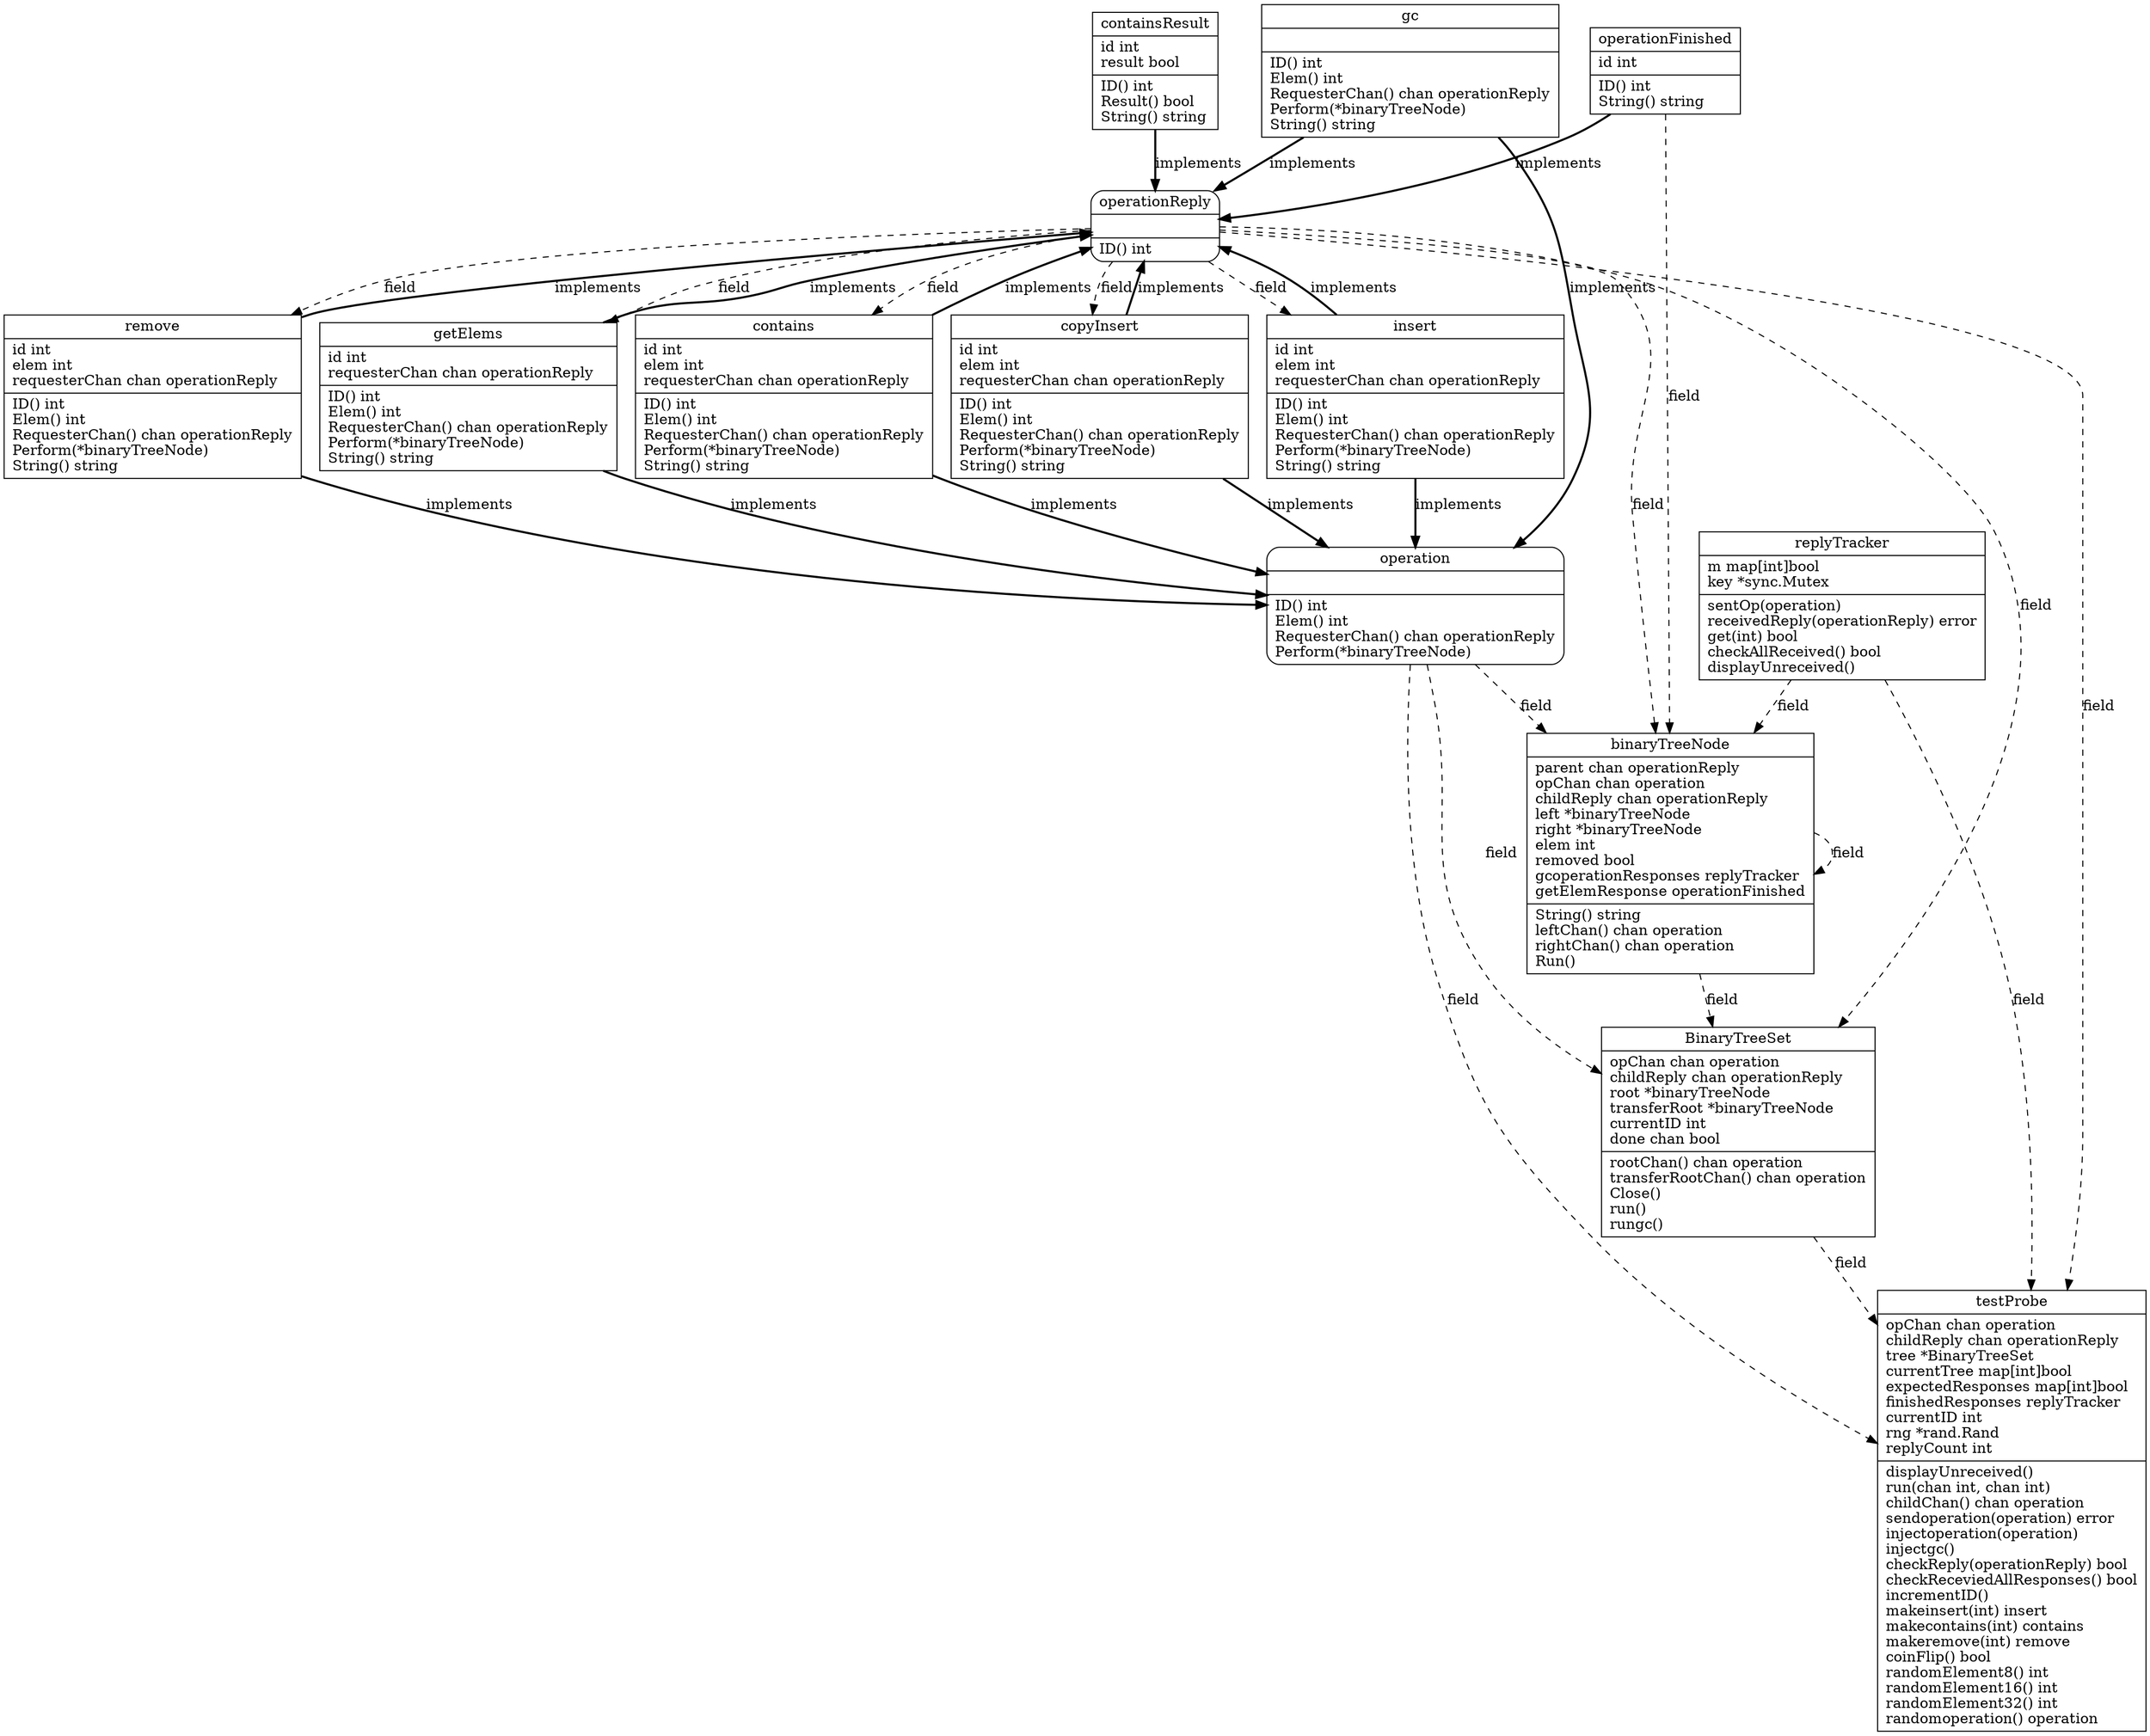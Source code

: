 digraph goActorBinaryTree {
	operation->BinaryTreeSet[ label=field, style=dashed ];
	operationReply->BinaryTreeSet[ label=field, style=dashed ];
	binaryTreeNode->BinaryTreeSet[ label=field, style=dashed ];
	operation->testProbe[ label=field, style=dashed ];
	operationReply->testProbe[ label=field, style=dashed ];
	BinaryTreeSet->testProbe[ label=field, style=dashed ];
	replyTracker->testProbe[ label=field, style=dashed ];
	operationReply->binaryTreeNode[ label=field, style=dashed ];
	operation->binaryTreeNode[ label=field, style=dashed ];
	binaryTreeNode->binaryTreeNode[ label=field, style=dashed ];
	replyTracker->binaryTreeNode[ label=field, style=dashed ];
	operationFinished->binaryTreeNode[ label=field, style=dashed ];
	operationReply->copyInsert[ label=field, style=dashed ];
	operationReply->getElems[ label=field, style=dashed ];
	operationReply->contains[ label=field, style=dashed ];
	operationReply->insert[ label=field, style=dashed ];
	operationReply->remove[ label=field, style=dashed ];
	containsResult->operationReply[ label=implements, style=bold ];
	operationFinished->operationReply[ label=implements, style=bold ];
	copyInsert->operationReply[ label=implements, style=bold ];
	gc->operationReply[ label=implements, style=bold ];
	getElems->operationReply[ label=implements, style=bold ];
	contains->operationReply[ label=implements, style=bold ];
	insert->operationReply[ label=implements, style=bold ];
	remove->operationReply[ label=implements, style=bold ];
	copyInsert->operation[ label=implements, style=bold ];
	gc->operation[ label=implements, style=bold ];
	getElems->operation[ label=implements, style=bold ];
	contains->operation[ label=implements, style=bold ];
	insert->operation[ label=implements, style=bold ];
	remove->operation[ label=implements, style=bold ];
	BinaryTreeSet [ label="{BinaryTreeSet|opChan chan operation\lchildReply chan operationReply\lroot *binaryTreeNode\ltransferRoot *binaryTreeNode\lcurrentID int\ldone chan bool\l|rootChan() chan operation\ltransferRootChan() chan operation\lClose() \lrun() \lrungc() \l}", shape=record ];
	binaryTreeNode [ label="{binaryTreeNode|parent chan operationReply\lopChan chan operation\lchildReply chan operationReply\lleft *binaryTreeNode\lright *binaryTreeNode\lelem int\lremoved bool\lgcoperationResponses replyTracker\lgetElemResponse operationFinished\l|String() string\lleftChan() chan operation\lrightChan() chan operation\lRun() \l}", shape=record ];
	contains [ label="{contains|id int\lelem int\lrequesterChan chan operationReply\l|ID() int\lElem() int\lRequesterChan() chan operationReply\lPerform(*binaryTreeNode) \lString() string\l}", shape=record ];
	containsResult [ label="{containsResult|id int\lresult bool\l|ID() int\lResult() bool\lString() string\l}", shape=record ];
	copyInsert [ label="{copyInsert|id int\lelem int\lrequesterChan chan operationReply\l|ID() int\lElem() int\lRequesterChan() chan operationReply\lPerform(*binaryTreeNode) \lString() string\l}", shape=record ];
	gc [ label="{gc||ID() int\lElem() int\lRequesterChan() chan operationReply\lPerform(*binaryTreeNode) \lString() string\l}", shape=record ];
	getElems [ label="{getElems|id int\lrequesterChan chan operationReply\l|ID() int\lElem() int\lRequesterChan() chan operationReply\lPerform(*binaryTreeNode) \lString() string\l}", shape=record ];
	insert [ label="{insert|id int\lelem int\lrequesterChan chan operationReply\l|ID() int\lElem() int\lRequesterChan() chan operationReply\lPerform(*binaryTreeNode) \lString() string\l}", shape=record ];
	operation [ label="{operation||ID() int\lElem() int\lRequesterChan() chan operationReply\lPerform(*binaryTreeNode) \l}", shape=Mrecord ];
	operationFinished [ label="{operationFinished|id int\l|ID() int\lString() string\l}", shape=record ];
	operationReply [ label="{operationReply||ID() int\l}", shape=Mrecord ];
	remove [ label="{remove|id int\lelem int\lrequesterChan chan operationReply\l|ID() int\lElem() int\lRequesterChan() chan operationReply\lPerform(*binaryTreeNode) \lString() string\l}", shape=record ];
	replyTracker [ label="{replyTracker|m map[int]bool\lkey *sync.Mutex\l|sentOp(operation) \lreceivedReply(operationReply) error\lget(int) bool\lcheckAllReceived() bool\ldisplayUnreceived() \l}", shape=record ];
	testProbe [ label="{testProbe|opChan chan operation\lchildReply chan operationReply\ltree *BinaryTreeSet\lcurrentTree map[int]bool\lexpectedResponses map[int]bool\lfinishedResponses replyTracker\lcurrentID int\lrng *rand.Rand\lreplyCount int\l|displayUnreceived() \lrun(chan int, chan int) \lchildChan() chan operation\lsendoperation(operation) error\linjectoperation(operation) \linjectgc() \lcheckReply(operationReply) bool\lcheckReceviedAllResponses() bool\lincrementID() \lmakeinsert(int) insert\lmakecontains(int) contains\lmakeremove(int) remove\lcoinFlip() bool\lrandomElement8() int\lrandomElement16() int\lrandomElement32() int\lrandomoperation() operation\l}", shape=record ];

}

